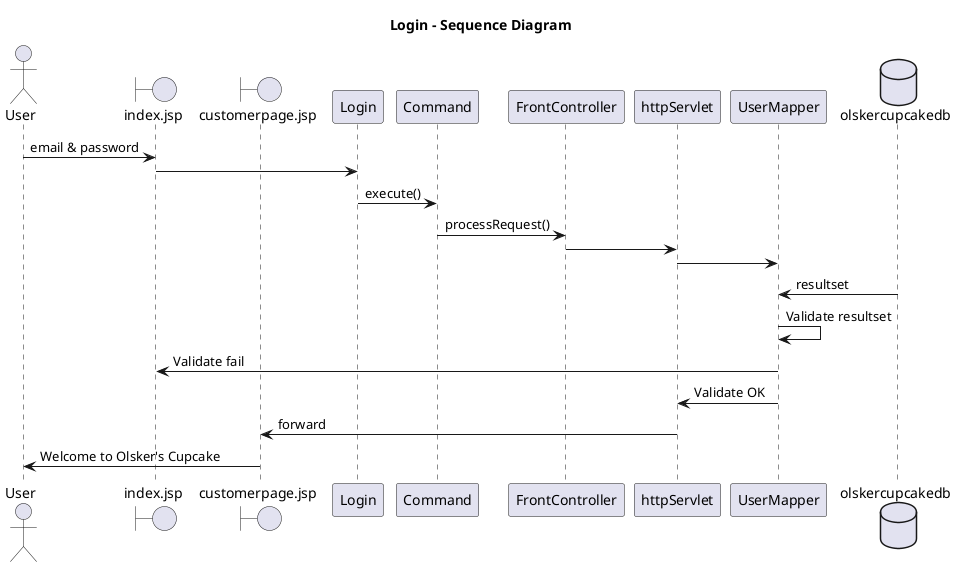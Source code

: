 @startuml

title "Login - Sequence Diagram"

actor User
boundary index.jsp
boundary customerpage.jsp
participant Login
participant Command
participant FrontController
participant httpServlet
participant UserMapper
database olskercupcakedb

User -> index.jsp : email & password
index.jsp -> Login
Login -> Command: execute()
Command -> FrontController: processRequest()
FrontController -> httpServlet:
httpServlet -> UserMapper:

olskercupcakedb -> UserMapper: resultset
UserMapper -> UserMapper: Validate resultset
UserMapper -> index.jsp: Validate fail
UserMapper -> httpServlet: Validate OK

httpServlet -> customerpage.jsp: forward
customerpage.jsp -> User: Welcome to Olsker's Cupcake

@enduml